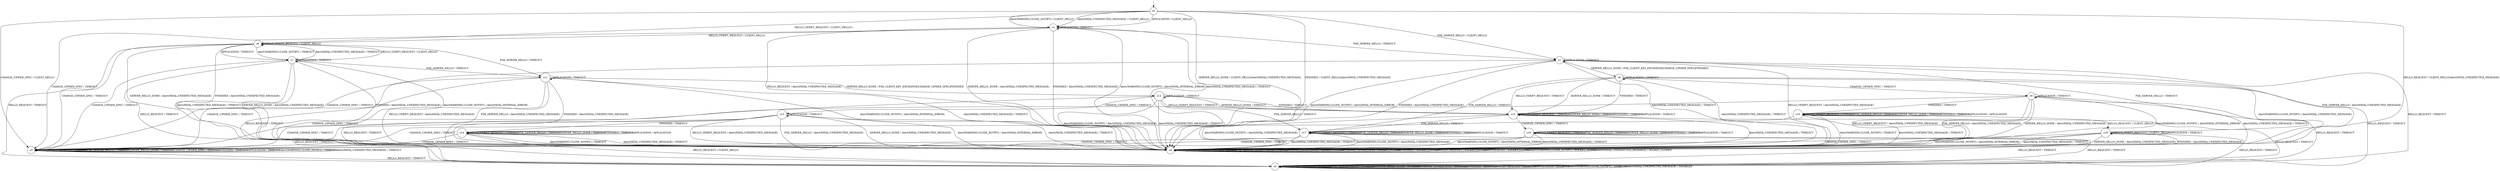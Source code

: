 digraph g {

	s0 [shape="circle" label="s0"];
	s1 [shape="circle" label="s1"];
	s2 [shape="circle" label="s2"];
	s3 [shape="circle" label="s3"];
	s4 [shape="circle" label="s4"];
	s5 [shape="circle" label="s5"];
	s6 [shape="circle" label="s6"];
	s7 [shape="circle" label="s7"];
	s8 [shape="circle" label="s8"];
	s9 [shape="circle" label="s9"];
	s10 [shape="circle" label="s10"];
	s11 [shape="circle" label="s11"];
	s12 [shape="circle" label="s12"];
	s13 [shape="circle" label="s13"];
	s14 [shape="circle" label="s14"];
	s15 [shape="circle" label="s15"];
	s16 [shape="circle" label="s16"];
	s17 [shape="circle" label="s17"];
	s18 [shape="circle" label="s18"];
	s0 -> s6 [label="HELLO_VERIFY_REQUEST / CLIENT_HELLO+"];
	s0 -> s2 [label="PSK_SERVER_HELLO / CLIENT_HELLO"];
	s0 -> s4 [label="SERVER_HELLO_DONE / CLIENT_HELLO|Alert(FATAL,UNEXPECTED_MESSAGE)"];
	s0 -> s3 [label="CHANGE_CIPHER_SPEC / CLIENT_HELLO"];
	s0 -> s4 [label="FINISHED / CLIENT_HELLO|Alert(FATAL,UNEXPECTED_MESSAGE)"];
	s0 -> s4 [label="HELLO_REQUEST / CLIENT_HELLO|Alert(FATAL,UNEXPECTED_MESSAGE)"];
	s0 -> s1 [label="APPLICATION / CLIENT_HELLO"];
	s0 -> s1 [label="Alert(WARNING,CLOSE_NOTIFY) / CLIENT_HELLO"];
	s0 -> s1 [label="Alert(FATAL,UNEXPECTED_MESSAGE) / CLIENT_HELLO"];
	s1 -> s6 [label="HELLO_VERIFY_REQUEST / CLIENT_HELLO"];
	s1 -> s2 [label="PSK_SERVER_HELLO / TIMEOUT"];
	s1 -> s4 [label="SERVER_HELLO_DONE / Alert(FATAL,UNEXPECTED_MESSAGE)"];
	s1 -> s3 [label="CHANGE_CIPHER_SPEC / TIMEOUT"];
	s1 -> s4 [label="FINISHED / Alert(FATAL,UNEXPECTED_MESSAGE)"];
	s1 -> s4 [label="HELLO_REQUEST / Alert(FATAL,UNEXPECTED_MESSAGE)"];
	s1 -> s1 [label="APPLICATION / TIMEOUT"];
	s1 -> s4 [label="Alert(WARNING,CLOSE_NOTIFY) / Alert(FATAL,INTERNAL_ERROR)"];
	s1 -> s4 [label="Alert(FATAL,UNEXPECTED_MESSAGE) / TIMEOUT"];
	s2 -> s4 [label="HELLO_VERIFY_REQUEST / Alert(FATAL,UNEXPECTED_MESSAGE)"];
	s2 -> s4 [label="PSK_SERVER_HELLO / Alert(FATAL,UNEXPECTED_MESSAGE)"];
	s2 -> s8 [label="SERVER_HELLO_DONE / PSK_CLIENT_KEY_EXCHANGE|CHANGE_CIPHER_SPEC|FINISHED"];
	s2 -> s3 [label="CHANGE_CIPHER_SPEC / TIMEOUT"];
	s2 -> s4 [label="FINISHED / Alert(FATAL,UNEXPECTED_MESSAGE)"];
	s2 -> s5 [label="HELLO_REQUEST / TIMEOUT"];
	s2 -> s2 [label="APPLICATION / TIMEOUT"];
	s2 -> s4 [label="Alert(WARNING,CLOSE_NOTIFY) / Alert(FATAL,INTERNAL_ERROR)"];
	s2 -> s4 [label="Alert(FATAL,UNEXPECTED_MESSAGE) / TIMEOUT"];
	s3 -> s3 [label="HELLO_VERIFY_REQUEST / TIMEOUT"];
	s3 -> s3 [label="PSK_SERVER_HELLO / TIMEOUT"];
	s3 -> s3 [label="SERVER_HELLO_DONE / TIMEOUT"];
	s3 -> s3 [label="CHANGE_CIPHER_SPEC / TIMEOUT"];
	s3 -> s3 [label="FINISHED / TIMEOUT"];
	s3 -> s5 [label="HELLO_REQUEST / TIMEOUT"];
	s3 -> s3 [label="APPLICATION / TIMEOUT"];
	s3 -> s3 [label="Alert(WARNING,CLOSE_NOTIFY) / TIMEOUT"];
	s3 -> s3 [label="Alert(FATAL,UNEXPECTED_MESSAGE) / TIMEOUT"];
	s4 -> s4 [label="HELLO_VERIFY_REQUEST / SOCKET_CLOSED"];
	s4 -> s4 [label="PSK_SERVER_HELLO / SOCKET_CLOSED"];
	s4 -> s4 [label="SERVER_HELLO_DONE / SOCKET_CLOSED"];
	s4 -> s4 [label="CHANGE_CIPHER_SPEC / SOCKET_CLOSED"];
	s4 -> s4 [label="FINISHED / SOCKET_CLOSED"];
	s4 -> s4 [label="HELLO_REQUEST / SOCKET_CLOSED"];
	s4 -> s4 [label="APPLICATION / SOCKET_CLOSED"];
	s4 -> s4 [label="Alert(WARNING,CLOSE_NOTIFY) / SOCKET_CLOSED"];
	s4 -> s4 [label="Alert(FATAL,UNEXPECTED_MESSAGE) / SOCKET_CLOSED"];
	s5 -> s5 [label="HELLO_VERIFY_REQUEST / DISABLED"];
	s5 -> s5 [label="PSK_SERVER_HELLO / DISABLED"];
	s5 -> s5 [label="SERVER_HELLO_DONE / DISABLED"];
	s5 -> s5 [label="CHANGE_CIPHER_SPEC / DISABLED"];
	s5 -> s5 [label="FINISHED / DISABLED"];
	s5 -> s5 [label="HELLO_REQUEST / DISABLED"];
	s5 -> s5 [label="APPLICATION / DISABLED"];
	s5 -> s5 [label="Alert(WARNING,CLOSE_NOTIFY) / DISABLED"];
	s5 -> s5 [label="Alert(FATAL,UNEXPECTED_MESSAGE) / DISABLED"];
	s6 -> s6 [label="HELLO_VERIFY_REQUEST / CLIENT_HELLO"];
	s6 -> s11 [label="PSK_SERVER_HELLO / TIMEOUT"];
	s6 -> s4 [label="SERVER_HELLO_DONE / Alert(FATAL,UNEXPECTED_MESSAGE)"];
	s6 -> s3 [label="CHANGE_CIPHER_SPEC / TIMEOUT"];
	s6 -> s4 [label="FINISHED / Alert(FATAL,UNEXPECTED_MESSAGE)"];
	s6 -> s5 [label="HELLO_REQUEST / TIMEOUT"];
	s6 -> s7 [label="APPLICATION / TIMEOUT"];
	s6 -> s7 [label="Alert(WARNING,CLOSE_NOTIFY) / TIMEOUT"];
	s6 -> s7 [label="Alert(FATAL,UNEXPECTED_MESSAGE) / TIMEOUT"];
	s7 -> s6 [label="HELLO_VERIFY_REQUEST / CLIENT_HELLO"];
	s7 -> s11 [label="PSK_SERVER_HELLO / TIMEOUT"];
	s7 -> s4 [label="SERVER_HELLO_DONE / Alert(FATAL,UNEXPECTED_MESSAGE)"];
	s7 -> s3 [label="CHANGE_CIPHER_SPEC / TIMEOUT"];
	s7 -> s4 [label="FINISHED / Alert(FATAL,UNEXPECTED_MESSAGE)"];
	s7 -> s5 [label="HELLO_REQUEST / TIMEOUT"];
	s7 -> s7 [label="APPLICATION / TIMEOUT"];
	s7 -> s4 [label="Alert(WARNING,CLOSE_NOTIFY) / Alert(FATAL,INTERNAL_ERROR)"];
	s7 -> s4 [label="Alert(FATAL,UNEXPECTED_MESSAGE) / TIMEOUT"];
	s8 -> s15 [label="HELLO_VERIFY_REQUEST / TIMEOUT"];
	s8 -> s17 [label="PSK_SERVER_HELLO / TIMEOUT"];
	s8 -> s15 [label="SERVER_HELLO_DONE / TIMEOUT"];
	s8 -> s9 [label="CHANGE_CIPHER_SPEC / TIMEOUT"];
	s8 -> s15 [label="FINISHED / TIMEOUT"];
	s8 -> s5 [label="HELLO_REQUEST / TIMEOUT"];
	s8 -> s8 [label="APPLICATION / TIMEOUT"];
	s8 -> s4 [label="Alert(WARNING,CLOSE_NOTIFY) / Alert(FATAL,UNEXPECTED_MESSAGE)"];
	s8 -> s4 [label="Alert(FATAL,UNEXPECTED_MESSAGE) / TIMEOUT"];
	s9 -> s4 [label="HELLO_VERIFY_REQUEST / Alert(FATAL,UNEXPECTED_MESSAGE)"];
	s9 -> s4 [label="PSK_SERVER_HELLO / Alert(FATAL,UNEXPECTED_MESSAGE)"];
	s9 -> s4 [label="SERVER_HELLO_DONE / Alert(FATAL,UNEXPECTED_MESSAGE)"];
	s9 -> s3 [label="CHANGE_CIPHER_SPEC / TIMEOUT"];
	s9 -> s10 [label="FINISHED / TIMEOUT"];
	s9 -> s5 [label="HELLO_REQUEST / TIMEOUT"];
	s9 -> s9 [label="APPLICATION / TIMEOUT"];
	s9 -> s4 [label="Alert(WARNING,CLOSE_NOTIFY) / Alert(FATAL,INTERNAL_ERROR)"];
	s9 -> s4 [label="Alert(FATAL,UNEXPECTED_MESSAGE) / TIMEOUT"];
	s10 -> s10 [label="HELLO_VERIFY_REQUEST / TIMEOUT"];
	s10 -> s10 [label="PSK_SERVER_HELLO / TIMEOUT"];
	s10 -> s10 [label="SERVER_HELLO_DONE / TIMEOUT"];
	s10 -> s3 [label="CHANGE_CIPHER_SPEC / TIMEOUT"];
	s10 -> s10 [label="FINISHED / TIMEOUT"];
	s10 -> s18 [label="HELLO_REQUEST / CLIENT_HELLO"];
	s10 -> s10 [label="APPLICATION / APPLICATION"];
	s10 -> s4 [label="Alert(WARNING,CLOSE_NOTIFY) / TIMEOUT"];
	s10 -> s4 [label="Alert(FATAL,UNEXPECTED_MESSAGE) / TIMEOUT"];
	s11 -> s4 [label="HELLO_VERIFY_REQUEST / Alert(FATAL,UNEXPECTED_MESSAGE)"];
	s11 -> s4 [label="PSK_SERVER_HELLO / Alert(FATAL,UNEXPECTED_MESSAGE)"];
	s11 -> s12 [label="SERVER_HELLO_DONE / PSK_CLIENT_KEY_EXCHANGE|CHANGE_CIPHER_SPEC|FINISHED"];
	s11 -> s3 [label="CHANGE_CIPHER_SPEC / TIMEOUT"];
	s11 -> s4 [label="FINISHED / Alert(FATAL,UNEXPECTED_MESSAGE)"];
	s11 -> s5 [label="HELLO_REQUEST / TIMEOUT"];
	s11 -> s11 [label="APPLICATION / TIMEOUT"];
	s11 -> s4 [label="Alert(WARNING,CLOSE_NOTIFY) / Alert(FATAL,INTERNAL_ERROR)"];
	s11 -> s4 [label="Alert(FATAL,UNEXPECTED_MESSAGE) / TIMEOUT"];
	s12 -> s15 [label="HELLO_VERIFY_REQUEST / TIMEOUT"];
	s12 -> s17 [label="PSK_SERVER_HELLO / TIMEOUT"];
	s12 -> s15 [label="SERVER_HELLO_DONE / TIMEOUT"];
	s12 -> s13 [label="CHANGE_CIPHER_SPEC / TIMEOUT"];
	s12 -> s15 [label="FINISHED / TIMEOUT"];
	s12 -> s5 [label="HELLO_REQUEST / TIMEOUT"];
	s12 -> s12 [label="APPLICATION / TIMEOUT"];
	s12 -> s4 [label="Alert(WARNING,CLOSE_NOTIFY) / Alert(FATAL,UNEXPECTED_MESSAGE)"];
	s12 -> s4 [label="Alert(FATAL,UNEXPECTED_MESSAGE) / TIMEOUT"];
	s13 -> s4 [label="HELLO_VERIFY_REQUEST / Alert(FATAL,UNEXPECTED_MESSAGE)"];
	s13 -> s4 [label="PSK_SERVER_HELLO / Alert(FATAL,UNEXPECTED_MESSAGE)"];
	s13 -> s4 [label="SERVER_HELLO_DONE / Alert(FATAL,UNEXPECTED_MESSAGE)"];
	s13 -> s3 [label="CHANGE_CIPHER_SPEC / TIMEOUT"];
	s13 -> s14 [label="FINISHED / TIMEOUT"];
	s13 -> s5 [label="HELLO_REQUEST / TIMEOUT"];
	s13 -> s13 [label="APPLICATION / TIMEOUT"];
	s13 -> s4 [label="Alert(WARNING,CLOSE_NOTIFY) / Alert(FATAL,INTERNAL_ERROR)"];
	s13 -> s4 [label="Alert(FATAL,UNEXPECTED_MESSAGE) / TIMEOUT"];
	s14 -> s14 [label="HELLO_VERIFY_REQUEST / TIMEOUT"];
	s14 -> s14 [label="PSK_SERVER_HELLO / TIMEOUT"];
	s14 -> s14 [label="SERVER_HELLO_DONE / TIMEOUT"];
	s14 -> s3 [label="CHANGE_CIPHER_SPEC / TIMEOUT"];
	s14 -> s14 [label="FINISHED / TIMEOUT"];
	s14 -> s5 [label="HELLO_REQUEST / CLIENT_HELLO"];
	s14 -> s14 [label="APPLICATION / APPLICATION"];
	s14 -> s4 [label="Alert(WARNING,CLOSE_NOTIFY) / TIMEOUT"];
	s14 -> s4 [label="Alert(FATAL,UNEXPECTED_MESSAGE) / TIMEOUT"];
	s15 -> s15 [label="HELLO_VERIFY_REQUEST / TIMEOUT"];
	s15 -> s17 [label="PSK_SERVER_HELLO / TIMEOUT"];
	s15 -> s15 [label="SERVER_HELLO_DONE / TIMEOUT"];
	s15 -> s16 [label="CHANGE_CIPHER_SPEC / TIMEOUT"];
	s15 -> s15 [label="FINISHED / TIMEOUT"];
	s15 -> s5 [label="HELLO_REQUEST / TIMEOUT"];
	s15 -> s15 [label="APPLICATION / TIMEOUT"];
	s15 -> s4 [label="Alert(WARNING,CLOSE_NOTIFY) / Alert(FATAL,UNEXPECTED_MESSAGE)"];
	s15 -> s4 [label="Alert(FATAL,UNEXPECTED_MESSAGE) / TIMEOUT"];
	s16 -> s16 [label="HELLO_VERIFY_REQUEST / TIMEOUT"];
	s16 -> s16 [label="PSK_SERVER_HELLO / TIMEOUT"];
	s16 -> s16 [label="SERVER_HELLO_DONE / TIMEOUT"];
	s16 -> s3 [label="CHANGE_CIPHER_SPEC / TIMEOUT"];
	s16 -> s16 [label="FINISHED / TIMEOUT"];
	s16 -> s5 [label="HELLO_REQUEST / TIMEOUT"];
	s16 -> s16 [label="APPLICATION / TIMEOUT"];
	s16 -> s4 [label="Alert(WARNING,CLOSE_NOTIFY) / Alert(FATAL,INTERNAL_ERROR)"];
	s16 -> s4 [label="Alert(FATAL,UNEXPECTED_MESSAGE) / TIMEOUT"];
	s17 -> s17 [label="HELLO_VERIFY_REQUEST / TIMEOUT"];
	s17 -> s17 [label="PSK_SERVER_HELLO / TIMEOUT"];
	s17 -> s17 [label="SERVER_HELLO_DONE / TIMEOUT"];
	s17 -> s3 [label="CHANGE_CIPHER_SPEC / TIMEOUT"];
	s17 -> s17 [label="FINISHED / TIMEOUT"];
	s17 -> s5 [label="HELLO_REQUEST / TIMEOUT"];
	s17 -> s17 [label="APPLICATION / TIMEOUT"];
	s17 -> s4 [label="Alert(WARNING,CLOSE_NOTIFY) / Alert(FATAL,UNEXPECTED_MESSAGE)"];
	s17 -> s4 [label="Alert(FATAL,UNEXPECTED_MESSAGE) / TIMEOUT"];
	s18 -> s18 [label="HELLO_VERIFY_REQUEST / CLIENT_HELLO"];
	s18 -> s2 [label="PSK_SERVER_HELLO / TIMEOUT"];
	s18 -> s4 [label="SERVER_HELLO_DONE / Alert(FATAL,UNEXPECTED_MESSAGE)"];
	s18 -> s3 [label="CHANGE_CIPHER_SPEC / TIMEOUT"];
	s18 -> s4 [label="FINISHED / Alert(FATAL,UNEXPECTED_MESSAGE)"];
	s18 -> s5 [label="HELLO_REQUEST / TIMEOUT"];
	s18 -> s18 [label="APPLICATION / TIMEOUT"];
	s18 -> s4 [label="Alert(WARNING,CLOSE_NOTIFY) / Alert(FATAL,INTERNAL_ERROR)"];
	s18 -> s4 [label="Alert(FATAL,UNEXPECTED_MESSAGE) / TIMEOUT"];

__start0 [label="" shape="none" width="0" height="0"];
__start0 -> s0;

}
